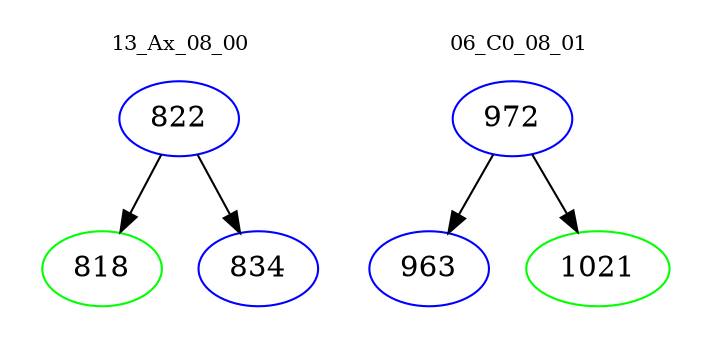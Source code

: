 digraph{
subgraph cluster_0 {
color = white
label = "13_Ax_08_00";
fontsize=10;
T0_822 [label="822", color="blue"]
T0_822 -> T0_818 [color="black"]
T0_818 [label="818", color="green"]
T0_822 -> T0_834 [color="black"]
T0_834 [label="834", color="blue"]
}
subgraph cluster_1 {
color = white
label = "06_C0_08_01";
fontsize=10;
T1_972 [label="972", color="blue"]
T1_972 -> T1_963 [color="black"]
T1_963 [label="963", color="blue"]
T1_972 -> T1_1021 [color="black"]
T1_1021 [label="1021", color="green"]
}
}
